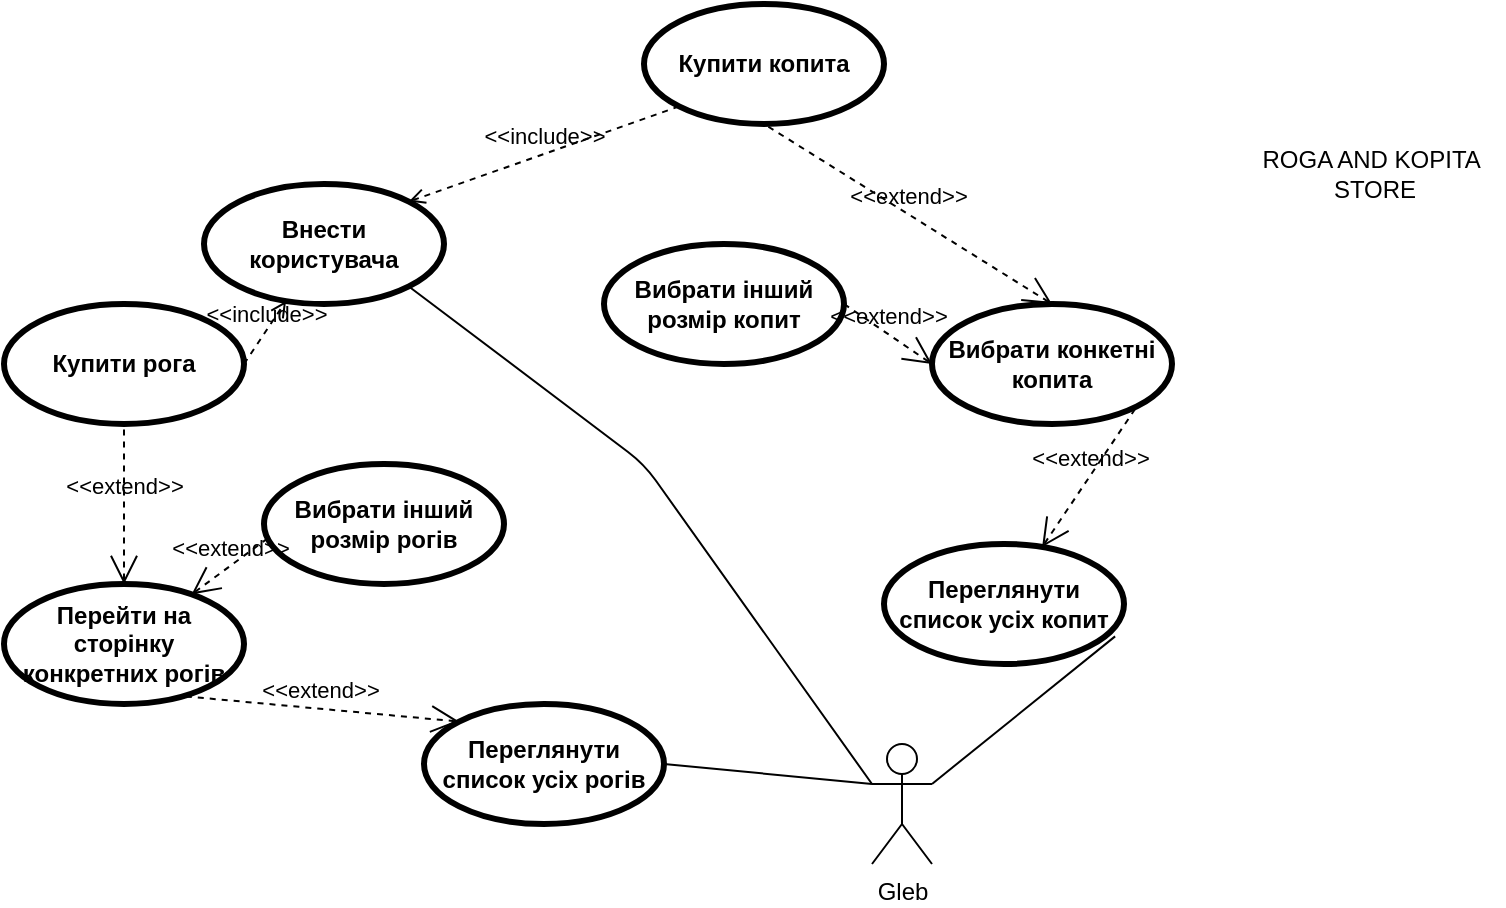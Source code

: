 <mxfile version="14.8.0" type="google"><diagram id="O5hPFD20txAH4TE5rBMz" name="Page-1"><mxGraphModel dx="1865" dy="1716" grid="1" gridSize="10" guides="1" tooltips="1" connect="1" arrows="1" fold="1" page="1" pageScale="1" pageWidth="827" pageHeight="1169" math="0" shadow="0"><root><mxCell id="0"/><mxCell id="1" parent="0"/><mxCell id="Wwt4TTFPboTHNL5r-vn5-5" value="Gleb" style="shape=umlActor;html=1;verticalLabelPosition=bottom;verticalAlign=top;align=center;" vertex="1" parent="1"><mxGeometry x="414" y="260" width="30" height="60" as="geometry"/></mxCell><mxCell id="Wwt4TTFPboTHNL5r-vn5-7" value="Перейти на сторінку конкретних рогів" style="shape=ellipse;html=1;strokeWidth=3;fontStyle=1;whiteSpace=wrap;align=center;perimeter=ellipsePerimeter;" vertex="1" parent="1"><mxGeometry x="-20" y="180" width="120" height="60" as="geometry"/></mxCell><mxCell id="Wwt4TTFPboTHNL5r-vn5-8" value="Вибрати конкетні копита" style="shape=ellipse;html=1;strokeWidth=3;fontStyle=1;whiteSpace=wrap;align=center;perimeter=ellipsePerimeter;" vertex="1" parent="1"><mxGeometry x="444" y="40" width="120" height="60" as="geometry"/></mxCell><mxCell id="Wwt4TTFPboTHNL5r-vn5-9" value="Внести користувача" style="shape=ellipse;html=1;strokeWidth=3;fontStyle=1;whiteSpace=wrap;align=center;perimeter=ellipsePerimeter;" vertex="1" parent="1"><mxGeometry x="80" y="-20" width="120" height="60" as="geometry"/></mxCell><mxCell id="Wwt4TTFPboTHNL5r-vn5-10" value="Переглянути список усіх рогів" style="shape=ellipse;html=1;strokeWidth=3;fontStyle=1;whiteSpace=wrap;align=center;perimeter=ellipsePerimeter;" vertex="1" parent="1"><mxGeometry x="190" y="240" width="120" height="60" as="geometry"/></mxCell><mxCell id="Wwt4TTFPboTHNL5r-vn5-11" value="Переглянути список усіх копит" style="shape=ellipse;html=1;strokeWidth=3;fontStyle=1;whiteSpace=wrap;align=center;perimeter=ellipsePerimeter;" vertex="1" parent="1"><mxGeometry x="420" y="160" width="120" height="60" as="geometry"/></mxCell><mxCell id="Wwt4TTFPboTHNL5r-vn5-12" value="" style="edgeStyle=none;html=1;endArrow=none;verticalAlign=bottom;exitX=1;exitY=0.333;exitDx=0;exitDy=0;exitPerimeter=0;entryX=0.963;entryY=0.77;entryDx=0;entryDy=0;entryPerimeter=0;" edge="1" parent="1" source="Wwt4TTFPboTHNL5r-vn5-5" target="Wwt4TTFPboTHNL5r-vn5-11"><mxGeometry width="160" relative="1" as="geometry"><mxPoint x="330" y="280" as="sourcePoint"/><mxPoint x="490" y="280" as="targetPoint"/></mxGeometry></mxCell><mxCell id="Wwt4TTFPboTHNL5r-vn5-13" value="" style="edgeStyle=none;html=1;endArrow=none;verticalAlign=bottom;exitX=1;exitY=0.5;exitDx=0;exitDy=0;entryX=0;entryY=0.333;entryDx=0;entryDy=0;entryPerimeter=0;" edge="1" parent="1" source="Wwt4TTFPboTHNL5r-vn5-10" target="Wwt4TTFPboTHNL5r-vn5-5"><mxGeometry width="160" relative="1" as="geometry"><mxPoint x="330" y="280" as="sourcePoint"/><mxPoint x="490" y="280" as="targetPoint"/></mxGeometry></mxCell><mxCell id="Wwt4TTFPboTHNL5r-vn5-14" value="" style="edgeStyle=none;html=1;endArrow=none;verticalAlign=bottom;entryX=1;entryY=1;entryDx=0;entryDy=0;" edge="1" parent="1" target="Wwt4TTFPboTHNL5r-vn5-9"><mxGeometry width="160" relative="1" as="geometry"><mxPoint x="414" y="280" as="sourcePoint"/><mxPoint x="425.56" y="216.2" as="targetPoint"/><Array as="points"><mxPoint x="300" y="120"/></Array></mxGeometry></mxCell><mxCell id="Wwt4TTFPboTHNL5r-vn5-17" value="ROGA AND KOPITA&amp;nbsp; &lt;br&gt;STORE" style="text;html=1;align=center;verticalAlign=middle;resizable=0;points=[];autosize=1;strokeColor=none;" vertex="1" parent="1"><mxGeometry x="600" y="-40" width="130" height="30" as="geometry"/></mxCell><mxCell id="Wwt4TTFPboTHNL5r-vn5-18" value="Купити рога" style="shape=ellipse;html=1;strokeWidth=3;fontStyle=1;whiteSpace=wrap;align=center;perimeter=ellipsePerimeter;" vertex="1" parent="1"><mxGeometry x="-20" y="40" width="120" height="60" as="geometry"/></mxCell><mxCell id="Wwt4TTFPboTHNL5r-vn5-21" value="Купити копита" style="shape=ellipse;html=1;strokeWidth=3;fontStyle=1;whiteSpace=wrap;align=center;perimeter=ellipsePerimeter;" vertex="1" parent="1"><mxGeometry x="300" y="-110" width="120" height="60" as="geometry"/></mxCell><mxCell id="Wwt4TTFPboTHNL5r-vn5-22" value="&amp;lt;&amp;lt;include&amp;gt;&amp;gt;" style="edgeStyle=none;html=1;endArrow=open;verticalAlign=bottom;dashed=1;labelBackgroundColor=none;exitX=1;exitY=0.5;exitDx=0;exitDy=0;" edge="1" parent="1" source="Wwt4TTFPboTHNL5r-vn5-18" target="Wwt4TTFPboTHNL5r-vn5-9"><mxGeometry width="160" relative="1" as="geometry"><mxPoint x="330" y="130" as="sourcePoint"/><mxPoint x="490" y="130" as="targetPoint"/></mxGeometry></mxCell><mxCell id="Wwt4TTFPboTHNL5r-vn5-23" value="&amp;lt;&amp;lt;include&amp;gt;&amp;gt;" style="edgeStyle=none;html=1;endArrow=open;verticalAlign=bottom;dashed=1;labelBackgroundColor=none;exitX=0;exitY=1;exitDx=0;exitDy=0;entryX=1;entryY=0;entryDx=0;entryDy=0;" edge="1" parent="1" source="Wwt4TTFPboTHNL5r-vn5-21" target="Wwt4TTFPboTHNL5r-vn5-9"><mxGeometry width="160" relative="1" as="geometry"><mxPoint x="110" y="80" as="sourcePoint"/><mxPoint x="160.968" y="84.633" as="targetPoint"/></mxGeometry></mxCell><mxCell id="Wwt4TTFPboTHNL5r-vn5-24" value="&amp;lt;&amp;lt;extend&amp;gt;&amp;gt;" style="edgeStyle=none;html=1;startArrow=open;endArrow=none;startSize=12;verticalAlign=bottom;dashed=1;labelBackgroundColor=none;exitX=0.5;exitY=0;exitDx=0;exitDy=0;entryX=0.5;entryY=1;entryDx=0;entryDy=0;" edge="1" parent="1" source="Wwt4TTFPboTHNL5r-vn5-8" target="Wwt4TTFPboTHNL5r-vn5-21"><mxGeometry width="160" relative="1" as="geometry"><mxPoint x="330" y="130" as="sourcePoint"/><mxPoint x="490" y="130" as="targetPoint"/></mxGeometry></mxCell><mxCell id="Wwt4TTFPboTHNL5r-vn5-27" value="&amp;lt;&amp;lt;extend&amp;gt;&amp;gt;" style="edgeStyle=none;html=1;startArrow=open;endArrow=none;startSize=12;verticalAlign=bottom;dashed=1;labelBackgroundColor=none;entryX=1;entryY=1;entryDx=0;entryDy=0;" edge="1" parent="1" source="Wwt4TTFPboTHNL5r-vn5-11" target="Wwt4TTFPboTHNL5r-vn5-8"><mxGeometry width="160" relative="1" as="geometry"><mxPoint x="513" y="100" as="sourcePoint"/><mxPoint x="489" y="30" as="targetPoint"/></mxGeometry></mxCell><mxCell id="Wwt4TTFPboTHNL5r-vn5-28" value="&amp;lt;&amp;lt;extend&amp;gt;&amp;gt;" style="edgeStyle=none;html=1;startArrow=open;endArrow=none;startSize=12;verticalAlign=bottom;dashed=1;labelBackgroundColor=none;entryX=0.738;entryY=0.933;entryDx=0;entryDy=0;entryPerimeter=0;exitX=0;exitY=0;exitDx=0;exitDy=0;" edge="1" parent="1" source="Wwt4TTFPboTHNL5r-vn5-10" target="Wwt4TTFPboTHNL5r-vn5-7"><mxGeometry width="160" relative="1" as="geometry"><mxPoint x="320.044" y="190.0" as="sourcePoint"/><mxPoint x="260" y="159.92" as="targetPoint"/></mxGeometry></mxCell><mxCell id="Wwt4TTFPboTHNL5r-vn5-30" value="&amp;lt;&amp;lt;extend&amp;gt;&amp;gt;" style="edgeStyle=none;html=1;startArrow=open;endArrow=none;startSize=12;verticalAlign=bottom;dashed=1;labelBackgroundColor=none;" edge="1" parent="1" source="Wwt4TTFPboTHNL5r-vn5-7" target="Wwt4TTFPboTHNL5r-vn5-18"><mxGeometry width="160" relative="1" as="geometry"><mxPoint x="70" y="150" as="sourcePoint"/><mxPoint x="158.56" y="195.98" as="targetPoint"/></mxGeometry></mxCell><mxCell id="Wwt4TTFPboTHNL5r-vn5-31" value="Вибрати інший розмір копит" style="shape=ellipse;html=1;strokeWidth=3;fontStyle=1;whiteSpace=wrap;align=center;perimeter=ellipsePerimeter;" vertex="1" parent="1"><mxGeometry x="280" y="10" width="120" height="60" as="geometry"/></mxCell><mxCell id="Wwt4TTFPboTHNL5r-vn5-32" value="Вибрати інший розмір рогів" style="shape=ellipse;html=1;strokeWidth=3;fontStyle=1;whiteSpace=wrap;align=center;perimeter=ellipsePerimeter;" vertex="1" parent="1"><mxGeometry x="110" y="120" width="120" height="60" as="geometry"/></mxCell><mxCell id="Wwt4TTFPboTHNL5r-vn5-33" value="&amp;lt;&amp;lt;extend&amp;gt;&amp;gt;" style="edgeStyle=none;html=1;startArrow=open;endArrow=none;startSize=12;verticalAlign=bottom;dashed=1;labelBackgroundColor=none;entryX=0.015;entryY=0.62;entryDx=0;entryDy=0;entryPerimeter=0;" edge="1" parent="1" source="Wwt4TTFPboTHNL5r-vn5-7" target="Wwt4TTFPboTHNL5r-vn5-32"><mxGeometry width="160" relative="1" as="geometry"><mxPoint x="217.574" y="258.787" as="sourcePoint"/><mxPoint x="78.56" y="245.98" as="targetPoint"/></mxGeometry></mxCell><mxCell id="Wwt4TTFPboTHNL5r-vn5-34" value="&amp;lt;&amp;lt;extend&amp;gt;&amp;gt;" style="edgeStyle=none;html=1;startArrow=open;endArrow=none;startSize=12;verticalAlign=bottom;dashed=1;labelBackgroundColor=none;exitX=0;exitY=0.5;exitDx=0;exitDy=0;entryX=1;entryY=0.5;entryDx=0;entryDy=0;" edge="1" parent="1" source="Wwt4TTFPboTHNL5r-vn5-8" target="Wwt4TTFPboTHNL5r-vn5-31"><mxGeometry width="160" relative="1" as="geometry"><mxPoint x="324.83" y="185.613" as="sourcePoint"/><mxPoint x="420" y="114.39" as="targetPoint"/></mxGeometry></mxCell></root></mxGraphModel></diagram></mxfile>